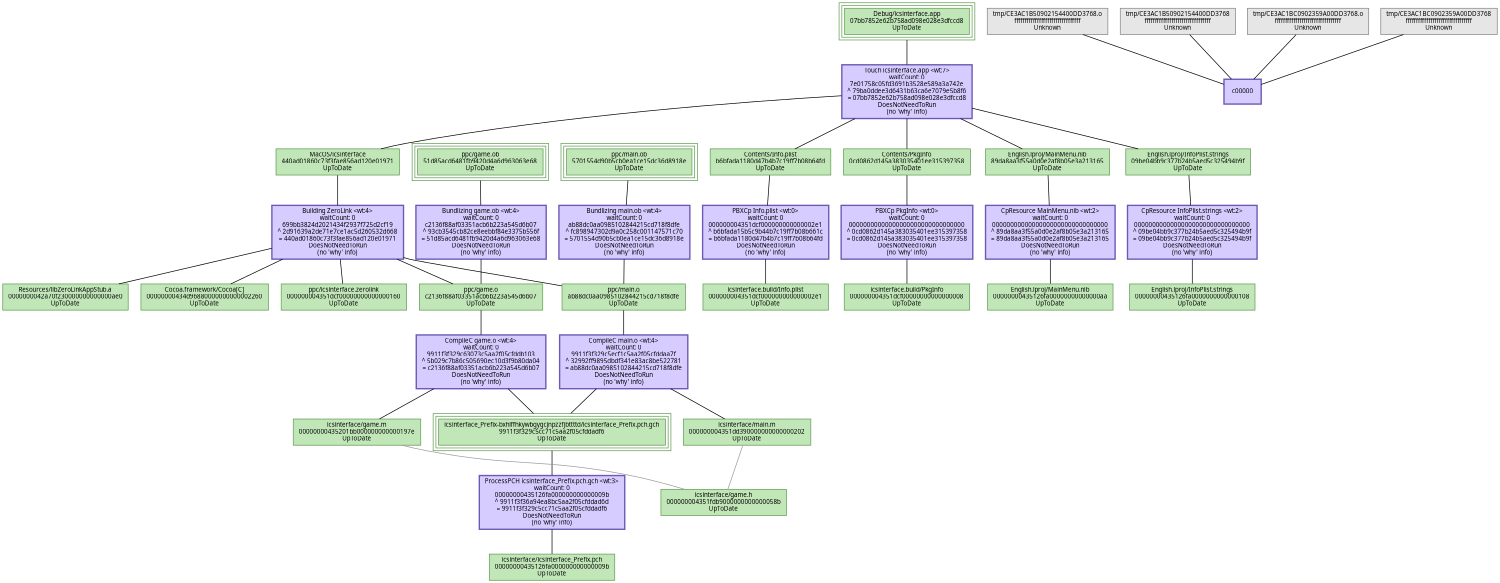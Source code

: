 digraph icsinterface {
   size = "10.000000,8.500000";
   concentrate = false;

   node [ shape = box, style = filled, color = "0.3 0.5 0.6", fillcolor = "0.3 0.2 0.9", fontname = "Monaco", fontsize = "9" ];
   n00001 [ label = "Debug/icsinterface.app\n07bb7852e62b758ad098e028e3dfccd8\nUpToDate", peripheries = 3 ];
   n00002 [ label = "Contents/Info.plist\nb6bfada1180d47b4b7c19ff7b08b64fd\nUpToDate" ];
   n00003 [ label = "icsinterface.build/Info.plist\n000000004351dcf000000000000002e1\nUpToDate" ];
   n00004 [ label = "Contents/PkgInfo\n0cd0862d145a383035401ee315397358\nUpToDate" ];
   n00005 [ label = "icsinterface.build/PkgInfo\n000000004351dcf00000000000000008\nUpToDate" ];
   n00006 [ label = "English.lproj/MainMenu.nib\n89da8aa3f55a0d0e2af8b05e3a213165\nUpToDate" ];
   n00007 [ label = "English.lproj/MainMenu.nib\n00000000435126fa00000000000000aa\nUpToDate" ];
   n00008 [ label = "English.lproj/InfoPlist.strings\n09be04bb9c377b24b5aed5c325494b9f\nUpToDate" ];
   n00009 [ label = "English.lproj/InfoPlist.strings\n00000000435126fa0000000000000108\nUpToDate" ];
   n00010 [ label = "ppc/main.o\nab88dc0aa0985102844215cd718f8dfe\nUpToDate" ];
   n00011 [ label = "icsinterface/icsinterface_Prefix.pch\n00000000435126fa000000000000009b\nUpToDate" ];
   n00012 [ label = "icsinterface_Prefix-bxhlffhkywbgygcjnpzzfjbttttd/icsinterface_Prefix.pch.gch\n9911f3f329c5cc71c5aa2f05cfddadf6\nUpToDate", peripheries = 3 ];
   n00013 [ label = "icsinterface/main.m\n000000004351dd390000000000000202\nUpToDate" ];
   n00014 [ label = "ppc/game.o\nc2136f88af03351acb6b223a545d6b07\nUpToDate" ];
   n00015 [ label = "icsinterface/game.m\n00000000435201bb000000000000197e\nUpToDate" ];
   n00016 [ label = "MacOS/icsinterface\n440ad01860c73f3fae856ad120e01971\nUpToDate" ];
   n00017 [ label = "ppc/main.ob\n5701554d90b5cb0ea1ce15dc36d8918e\nUpToDate", peripheries = 3 ];
   n00018 [ label = "ppc/game.ob\n51d85acd6481fb9420d4a6d963063e68\nUpToDate", peripheries = 3 ];
   n00019 [ label = "Resources/libZeroLinkAppStub.a\n0000000042a70f230000000000000ae0\nUpToDate" ];
   n00020 [ label = "Cocoa.framework/Cocoa[C]\n00000000434d96880000000000002260\nUpToDate" ];
   n00021 [ label = "ppc/icsinterface.zerolink\n000000004351dcf00000000000000160\nUpToDate" ];
   n00022 [ label = "icsinterface/game.h\n000000004351fdb9000000000000058b\nUpToDate" ];
   n00023 [ label = "tmp/CE3AC1B50902154400DD3768.o\nffffffffffffffffffffffffffffffff\nUnknown", color = "0.0 0.0 0.5", fillcolor = "0.0 0.0 0.9" ];
   n00024 [ label = "tmp/CE3AC1B50902154400DD3768\nffffffffffffffffffffffffffffffff\nUnknown", color = "0.0 0.0 0.5", fillcolor = "0.0 0.0 0.9" ];
   n00025 [ label = "tmp/CE3AC1BC0902359A00DD3768.o\nffffffffffffffffffffffffffffffff\nUnknown", color = "0.0 0.0 0.5", fillcolor = "0.0 0.0 0.9" ];
   n00026 [ label = "tmp/CE3AC1BC0902359A00DD3768\nffffffffffffffffffffffffffffffff\nUnknown", color = "0.0 0.0 0.5", fillcolor = "0.0 0.0 0.9" ];

   node [ shape = box, style = "filled,bold", color = "0.7 0.5 0.7", fillcolor = "0.7 0.2 1.0", fontname = "Monaco", fontsize = "9" ];
   c00001 [ label = "PBXCp Info.plist <wt:0>\nwaitCount: 0\n000000004351dcf000000000000002e1\n^ b6bfada15b5c9b44b7c19ff7b08b661c\n= b6bfada1180d47b4b7c19ff7b08b64fd\nDoesNotNeedToRun\n(no 'why' info)" ];
   c00002 [ label = "PBXCp PkgInfo <wt:0>\nwaitCount: 0\n00000000000000000000000000000000\n^ 0cd0862d145a383035401ee315397358\n= 0cd0862d145a383035401ee315397358\nDoesNotNeedToRun\n(no 'why' info)" ];
   c00003 [ label = "CpResource MainMenu.nib <wt:2>\nwaitCount: 0\n00000000000000000000000000000000\n^ 89da8aa3f55a0d0e2af8b05e3a213165\n= 89da8aa3f55a0d0e2af8b05e3a213165\nDoesNotNeedToRun\n(no 'why' info)" ];
   c00004 [ label = "CpResource InfoPlist.strings <wt:2>\nwaitCount: 0\n00000000000000000000000000000000\n^ 09be04bb9c377b24b5aed5c325494b9f\n= 09be04bb9c377b24b5aed5c325494b9f\nDoesNotNeedToRun\n(no 'why' info)" ];
   c00005 [ label = "CompileC main.o <wt:4>\nwaitCount: 0\n9911f3f329c5ecf1c5aa2f05cfddaa7f\n^ 32992ff9895dbdf341e83ac8be522781\n= ab88dc0aa0985102844215cd718f8dfe\nDoesNotNeedToRun\n(no 'why' info)" ];
   c00006 [ label = "ProcessPCH icsinterface_Prefix.pch.gch <wt:3>\nwaitCount: 0\n00000000435126fa000000000000009b\n^ 9911f3f36a94ea8bc5aa2f05cfddad6d\n= 9911f3f329c5cc71c5aa2f05cfddadf6\nDoesNotNeedToRun\n(no 'why' info)" ];
   c00007 [ label = "CompileC game.o <wt:4>\nwaitCount: 0\n9911f3f329c63073c5aa2f05cfddb103\n^ 5b029c7b86c505690ec10d3f9b80da04\n= c2136f88af03351acb6b223a545d6b07\nDoesNotNeedToRun\n(no 'why' info)" ];
   c00008 [ label = "Bundlizing main.ob <wt:4>\nwaitCount: 0\nab88dc0aa0985102844215cd718f8dfe\n^ fc898947302d9a0c258c001147571c70\n= 5701554d90b5cb0ea1ce15dc36d8918e\nDoesNotNeedToRun\n(no 'why' info)" ];
   c00009 [ label = "Bundlizing game.ob <wt:4>\nwaitCount: 0\nc2136f88af03351acb6b223a545d6b07\n^ 93cb3545cb82ce8eebbf84e3375b556f\n= 51d85acd6481fb9420d4a6d963063e68\nDoesNotNeedToRun\n(no 'why' info)" ];
   c00010 [ label = "Building ZeroLink <wt:4>\nwaitCount: 0\n699bb3824d2021434f2937f725d2cf19\n^ 2d91639a2de71e7ce1ac5d260532d668\n= 440ad01860c73f3fae856ad120e01971\nDoesNotNeedToRun\n(no 'why' info)" ];
   c00011 [ label = "Touch icsinterface.app <wt:7>\nwaitCount: 0\n7e01758c05fd3691b3528e589a3a742e\n^ 79ba0ddee3d6431b63ca6e7079e5b8f6\n= 07bb7852e62b758ad098e028e3dfccd8\nDoesNotNeedToRun\n(no 'why' info)" ];

   edge [ style = solid, color = black, arrowhead = none, arrowtail = normal ];
   n00001 -> { c00011 };
   n00002 -> { c00001 };
   n00004 -> { c00002 };
   n00006 -> { c00003 };
   n00008 -> { c00004 };
   n00010 -> { c00005 };
   n00012 -> { c00006 };
   n00014 -> { c00007 };
   n00016 -> { c00010 };
   n00017 -> { c00008 };
   n00018 -> { c00009 };
   n00023 -> { c00000 };
   n00024 -> { c00000 };
   n00025 -> { c00000 };
   n00026 -> { c00000 };
   c00001 -> { n00003 };
   c00002 -> { n00005 n00005 };
   c00003 -> { n00007 n00007 };
   c00004 -> { n00009 n00009 };
   c00005 -> { n00012 n00013 };
   c00006 -> { n00011 };
   c00007 -> { n00012 n00015 };
   c00008 -> { n00010 };
   c00009 -> { n00014 };
   c00010 -> { n00010 n00014 n00019 n00020 n00021 };
   c00011 -> { n00002 n00004 n00006 n00008 n00016 };

   edge [ style = solid, color = gray60, arrowhead = none, arrowtail = normal ];
   n00013 -> { n00022 };
   n00015 -> { n00022 };
}
